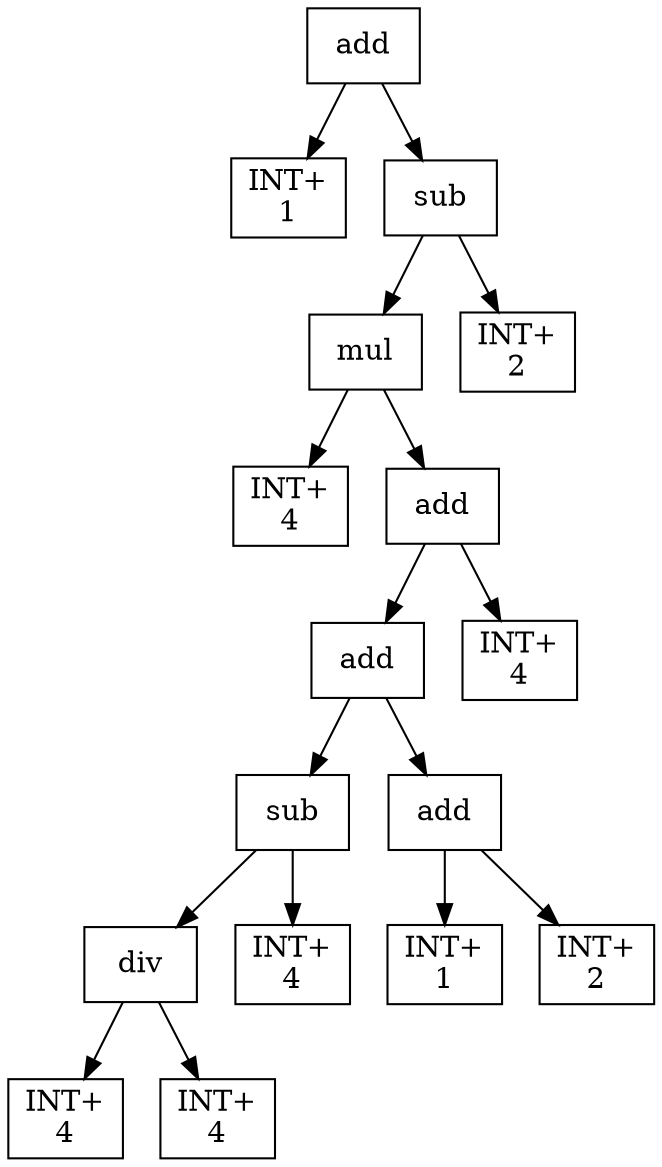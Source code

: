 digraph expr {
  node [shape=box];
  n1 [label="add"];
  n2 [label="INT+\n1"];
  n3 [label="sub"];
  n4 [label="mul"];
  n5 [label="INT+\n4"];
  n6 [label="add"];
  n7 [label="add"];
  n8 [label="sub"];
  n9 [label="div"];
  n10 [label="INT+\n4"];
  n11 [label="INT+\n4"];
  n9 -> n10;
  n9 -> n11;
  n12 [label="INT+\n4"];
  n8 -> n9;
  n8 -> n12;
  n13 [label="add"];
  n14 [label="INT+\n1"];
  n15 [label="INT+\n2"];
  n13 -> n14;
  n13 -> n15;
  n7 -> n8;
  n7 -> n13;
  n16 [label="INT+\n4"];
  n6 -> n7;
  n6 -> n16;
  n4 -> n5;
  n4 -> n6;
  n17 [label="INT+\n2"];
  n3 -> n4;
  n3 -> n17;
  n1 -> n2;
  n1 -> n3;
}